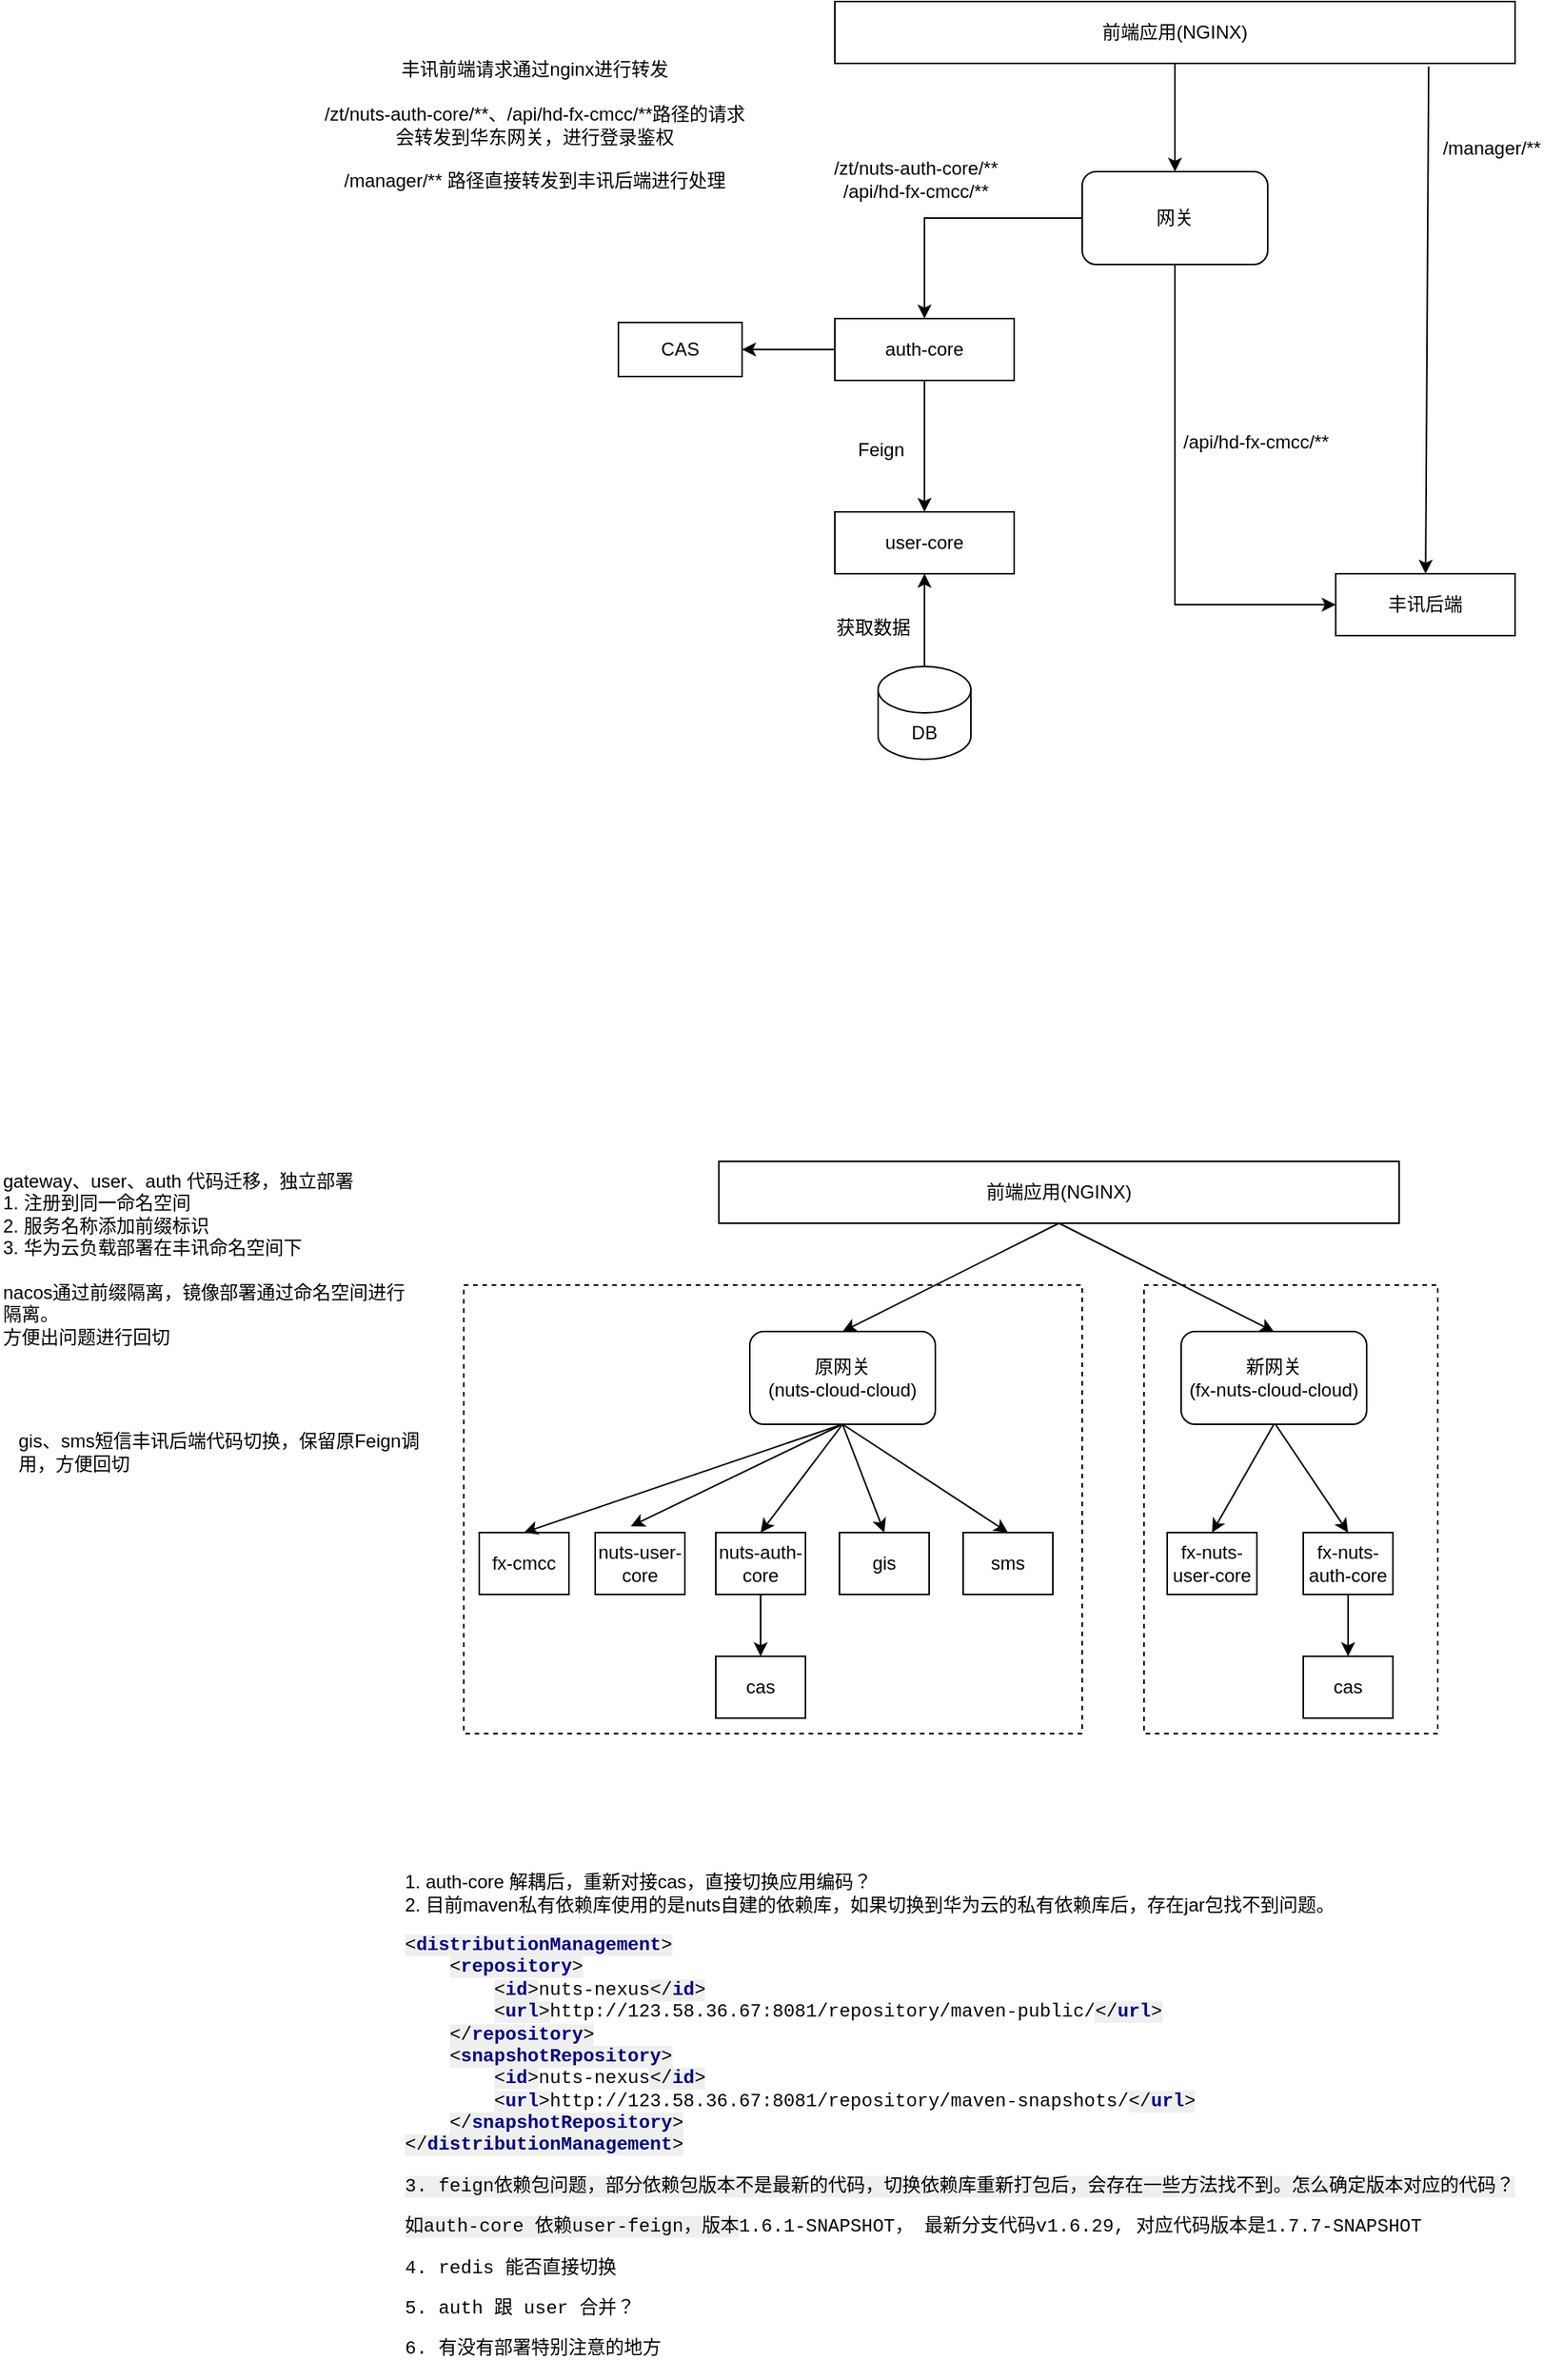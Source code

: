 <mxfile version="20.0.4" type="github">
  <diagram id="0Rd2zlKzjszA67ADvUel" name="Page-1">
    <mxGraphModel dx="3903" dy="839" grid="1" gridSize="10" guides="1" tooltips="1" connect="1" arrows="1" fold="1" page="1" pageScale="1" pageWidth="827" pageHeight="1169" math="0" shadow="0">
      <root>
        <mxCell id="0" />
        <mxCell id="1" parent="0" />
        <mxCell id="j8l-eJ1rH2gUDRsQvT4E-105" value="" style="rounded=0;whiteSpace=wrap;html=1;dashed=1;" vertex="1" parent="1">
          <mxGeometry x="-1120" y="850" width="190" height="290" as="geometry" />
        </mxCell>
        <mxCell id="j8l-eJ1rH2gUDRsQvT4E-104" value="" style="rounded=0;whiteSpace=wrap;html=1;dashed=1;" vertex="1" parent="1">
          <mxGeometry x="-1560" y="850" width="400" height="290" as="geometry" />
        </mxCell>
        <mxCell id="j8l-eJ1rH2gUDRsQvT4E-58" style="edgeStyle=orthogonalEdgeStyle;rounded=0;orthogonalLoop=1;jettySize=auto;html=1;entryX=0.5;entryY=0;entryDx=0;entryDy=0;" edge="1" parent="1" source="j8l-eJ1rH2gUDRsQvT4E-59" target="j8l-eJ1rH2gUDRsQvT4E-62">
          <mxGeometry relative="1" as="geometry" />
        </mxCell>
        <mxCell id="j8l-eJ1rH2gUDRsQvT4E-59" value="前端应用(NGINX)" style="rounded=0;whiteSpace=wrap;html=1;" vertex="1" parent="1">
          <mxGeometry x="-1320" y="20" width="440" height="40" as="geometry" />
        </mxCell>
        <mxCell id="j8l-eJ1rH2gUDRsQvT4E-60" style="edgeStyle=orthogonalEdgeStyle;rounded=0;orthogonalLoop=1;jettySize=auto;html=1;entryX=0;entryY=0.5;entryDx=0;entryDy=0;exitX=0.5;exitY=1;exitDx=0;exitDy=0;" edge="1" parent="1" source="j8l-eJ1rH2gUDRsQvT4E-62" target="j8l-eJ1rH2gUDRsQvT4E-63">
          <mxGeometry relative="1" as="geometry" />
        </mxCell>
        <mxCell id="j8l-eJ1rH2gUDRsQvT4E-61" style="edgeStyle=orthogonalEdgeStyle;rounded=0;orthogonalLoop=1;jettySize=auto;html=1;entryX=0.5;entryY=0;entryDx=0;entryDy=0;" edge="1" parent="1" source="j8l-eJ1rH2gUDRsQvT4E-62" target="j8l-eJ1rH2gUDRsQvT4E-69">
          <mxGeometry relative="1" as="geometry" />
        </mxCell>
        <mxCell id="j8l-eJ1rH2gUDRsQvT4E-62" value="网关" style="rounded=1;whiteSpace=wrap;html=1;" vertex="1" parent="1">
          <mxGeometry x="-1160" y="130" width="120" height="60" as="geometry" />
        </mxCell>
        <mxCell id="j8l-eJ1rH2gUDRsQvT4E-63" value="丰讯后端" style="rounded=0;whiteSpace=wrap;html=1;" vertex="1" parent="1">
          <mxGeometry x="-996" y="390" width="116" height="40" as="geometry" />
        </mxCell>
        <mxCell id="j8l-eJ1rH2gUDRsQvT4E-64" value="" style="endArrow=classic;html=1;rounded=0;exitX=0.873;exitY=1.05;exitDx=0;exitDy=0;exitPerimeter=0;" edge="1" parent="1" source="j8l-eJ1rH2gUDRsQvT4E-59" target="j8l-eJ1rH2gUDRsQvT4E-63">
          <mxGeometry width="50" height="50" relative="1" as="geometry">
            <mxPoint x="-910" y="190" as="sourcePoint" />
            <mxPoint x="-860" y="140" as="targetPoint" />
          </mxGeometry>
        </mxCell>
        <mxCell id="j8l-eJ1rH2gUDRsQvT4E-65" value="/manager/**" style="text;html=1;strokeColor=none;fillColor=none;align=center;verticalAlign=middle;whiteSpace=wrap;rounded=0;" vertex="1" parent="1">
          <mxGeometry x="-940" y="100" width="90" height="30" as="geometry" />
        </mxCell>
        <mxCell id="j8l-eJ1rH2gUDRsQvT4E-66" value="/api/hd-fx-cmcc/**" style="text;html=1;strokeColor=none;fillColor=none;align=center;verticalAlign=middle;whiteSpace=wrap;rounded=0;" vertex="1" parent="1">
          <mxGeometry x="-1110" y="290" width="125" height="30" as="geometry" />
        </mxCell>
        <mxCell id="j8l-eJ1rH2gUDRsQvT4E-67" style="edgeStyle=orthogonalEdgeStyle;rounded=0;orthogonalLoop=1;jettySize=auto;html=1;entryX=0.5;entryY=0;entryDx=0;entryDy=0;" edge="1" parent="1" source="j8l-eJ1rH2gUDRsQvT4E-69" target="j8l-eJ1rH2gUDRsQvT4E-72">
          <mxGeometry relative="1" as="geometry" />
        </mxCell>
        <mxCell id="j8l-eJ1rH2gUDRsQvT4E-68" style="edgeStyle=orthogonalEdgeStyle;rounded=0;orthogonalLoop=1;jettySize=auto;html=1;entryX=1;entryY=0.5;entryDx=0;entryDy=0;" edge="1" parent="1" source="j8l-eJ1rH2gUDRsQvT4E-69" target="j8l-eJ1rH2gUDRsQvT4E-71">
          <mxGeometry relative="1" as="geometry" />
        </mxCell>
        <mxCell id="j8l-eJ1rH2gUDRsQvT4E-69" value="auth-core" style="rounded=0;whiteSpace=wrap;html=1;" vertex="1" parent="1">
          <mxGeometry x="-1320" y="225" width="116" height="40" as="geometry" />
        </mxCell>
        <mxCell id="j8l-eJ1rH2gUDRsQvT4E-70" value="/zt/nuts-auth-core/**&lt;br&gt;/api/hd-fx-cmcc/**" style="text;html=1;strokeColor=none;fillColor=none;align=center;verticalAlign=middle;whiteSpace=wrap;rounded=0;" vertex="1" parent="1">
          <mxGeometry x="-1340" y="120" width="145" height="30" as="geometry" />
        </mxCell>
        <mxCell id="j8l-eJ1rH2gUDRsQvT4E-71" value="CAS" style="rounded=0;whiteSpace=wrap;html=1;" vertex="1" parent="1">
          <mxGeometry x="-1460" y="227.5" width="80" height="35" as="geometry" />
        </mxCell>
        <mxCell id="j8l-eJ1rH2gUDRsQvT4E-72" value="user-core" style="rounded=0;whiteSpace=wrap;html=1;" vertex="1" parent="1">
          <mxGeometry x="-1320" y="350" width="116" height="40" as="geometry" />
        </mxCell>
        <mxCell id="j8l-eJ1rH2gUDRsQvT4E-73" value="Feign" style="text;html=1;strokeColor=none;fillColor=none;align=center;verticalAlign=middle;whiteSpace=wrap;rounded=0;" vertex="1" parent="1">
          <mxGeometry x="-1310" y="295" width="40" height="30" as="geometry" />
        </mxCell>
        <mxCell id="j8l-eJ1rH2gUDRsQvT4E-74" style="edgeStyle=orthogonalEdgeStyle;rounded=0;orthogonalLoop=1;jettySize=auto;html=1;entryX=0.5;entryY=1;entryDx=0;entryDy=0;" edge="1" parent="1" source="j8l-eJ1rH2gUDRsQvT4E-75" target="j8l-eJ1rH2gUDRsQvT4E-72">
          <mxGeometry relative="1" as="geometry" />
        </mxCell>
        <mxCell id="j8l-eJ1rH2gUDRsQvT4E-75" value="DB" style="shape=cylinder3;whiteSpace=wrap;html=1;boundedLbl=1;backgroundOutline=1;size=15;" vertex="1" parent="1">
          <mxGeometry x="-1292" y="450" width="60" height="60" as="geometry" />
        </mxCell>
        <mxCell id="j8l-eJ1rH2gUDRsQvT4E-76" value="获取数据" style="text;html=1;strokeColor=none;fillColor=none;align=center;verticalAlign=middle;whiteSpace=wrap;rounded=0;" vertex="1" parent="1">
          <mxGeometry x="-1320" y="410" width="50" height="30" as="geometry" />
        </mxCell>
        <mxCell id="j8l-eJ1rH2gUDRsQvT4E-77" value="丰讯前端请求通过nginx进行转发&lt;br&gt;&lt;br&gt;/zt/nuts-auth-core/**、/api/hd-fx-cmcc/**路径的请求会转发到华东网关，进行登录鉴权&lt;br&gt;&lt;br&gt;/manager/** 路径直接转发到丰讯后端进行处理" style="text;html=1;strokeColor=none;fillColor=none;align=center;verticalAlign=middle;whiteSpace=wrap;rounded=0;" vertex="1" parent="1">
          <mxGeometry x="-1654" y="20" width="280" height="160" as="geometry" />
        </mxCell>
        <mxCell id="j8l-eJ1rH2gUDRsQvT4E-80" value="前端应用(NGINX)" style="rounded=0;whiteSpace=wrap;html=1;" vertex="1" parent="1">
          <mxGeometry x="-1395" y="770" width="440" height="40" as="geometry" />
        </mxCell>
        <mxCell id="j8l-eJ1rH2gUDRsQvT4E-81" value="原网关&lt;br&gt;(nuts-cloud-cloud)" style="rounded=1;whiteSpace=wrap;html=1;" vertex="1" parent="1">
          <mxGeometry x="-1375" y="880" width="120" height="60" as="geometry" />
        </mxCell>
        <mxCell id="j8l-eJ1rH2gUDRsQvT4E-82" value="新网关&lt;br&gt;(fx-nuts-cloud-cloud)" style="rounded=1;whiteSpace=wrap;html=1;" vertex="1" parent="1">
          <mxGeometry x="-1096" y="880" width="120" height="60" as="geometry" />
        </mxCell>
        <mxCell id="j8l-eJ1rH2gUDRsQvT4E-83" value="nuts-user-core" style="rounded=0;whiteSpace=wrap;html=1;" vertex="1" parent="1">
          <mxGeometry x="-1475" y="1010" width="58" height="40" as="geometry" />
        </mxCell>
        <mxCell id="j8l-eJ1rH2gUDRsQvT4E-113" value="" style="edgeStyle=orthogonalEdgeStyle;rounded=0;orthogonalLoop=1;jettySize=auto;html=1;" edge="1" parent="1" source="j8l-eJ1rH2gUDRsQvT4E-84" target="j8l-eJ1rH2gUDRsQvT4E-110">
          <mxGeometry relative="1" as="geometry" />
        </mxCell>
        <mxCell id="j8l-eJ1rH2gUDRsQvT4E-84" value="fx-nuts-auth-core" style="rounded=0;whiteSpace=wrap;html=1;" vertex="1" parent="1">
          <mxGeometry x="-1017" y="1010" width="58" height="40" as="geometry" />
        </mxCell>
        <mxCell id="j8l-eJ1rH2gUDRsQvT4E-85" value="gis" style="rounded=0;whiteSpace=wrap;html=1;" vertex="1" parent="1">
          <mxGeometry x="-1317" y="1010" width="58" height="40" as="geometry" />
        </mxCell>
        <mxCell id="j8l-eJ1rH2gUDRsQvT4E-86" value="sms" style="rounded=0;whiteSpace=wrap;html=1;" vertex="1" parent="1">
          <mxGeometry x="-1237" y="1010" width="58" height="40" as="geometry" />
        </mxCell>
        <mxCell id="j8l-eJ1rH2gUDRsQvT4E-87" value="fx-nuts-user-core" style="rounded=0;whiteSpace=wrap;html=1;" vertex="1" parent="1">
          <mxGeometry x="-1105" y="1010" width="58" height="40" as="geometry" />
        </mxCell>
        <mxCell id="j8l-eJ1rH2gUDRsQvT4E-112" value="" style="edgeStyle=orthogonalEdgeStyle;rounded=0;orthogonalLoop=1;jettySize=auto;html=1;" edge="1" parent="1" source="j8l-eJ1rH2gUDRsQvT4E-88" target="j8l-eJ1rH2gUDRsQvT4E-111">
          <mxGeometry relative="1" as="geometry" />
        </mxCell>
        <mxCell id="j8l-eJ1rH2gUDRsQvT4E-88" value="nuts-auth-core" style="rounded=0;whiteSpace=wrap;html=1;" vertex="1" parent="1">
          <mxGeometry x="-1397" y="1010" width="58" height="40" as="geometry" />
        </mxCell>
        <mxCell id="j8l-eJ1rH2gUDRsQvT4E-89" value="" style="endArrow=classic;html=1;rounded=0;entryX=0.397;entryY=-0.1;entryDx=0;entryDy=0;entryPerimeter=0;exitX=0.5;exitY=1;exitDx=0;exitDy=0;" edge="1" parent="1" source="j8l-eJ1rH2gUDRsQvT4E-81" target="j8l-eJ1rH2gUDRsQvT4E-83">
          <mxGeometry width="50" height="50" relative="1" as="geometry">
            <mxPoint x="-1525" y="1000" as="sourcePoint" />
            <mxPoint x="-1475" y="950" as="targetPoint" />
          </mxGeometry>
        </mxCell>
        <mxCell id="j8l-eJ1rH2gUDRsQvT4E-90" value="" style="endArrow=classic;html=1;rounded=0;entryX=0.5;entryY=0;entryDx=0;entryDy=0;" edge="1" parent="1" target="j8l-eJ1rH2gUDRsQvT4E-88">
          <mxGeometry width="50" height="50" relative="1" as="geometry">
            <mxPoint x="-1315" y="940" as="sourcePoint" />
            <mxPoint x="-1441.974" y="1016" as="targetPoint" />
          </mxGeometry>
        </mxCell>
        <mxCell id="j8l-eJ1rH2gUDRsQvT4E-91" value="" style="endArrow=classic;html=1;rounded=0;entryX=0.5;entryY=0;entryDx=0;entryDy=0;" edge="1" parent="1" target="j8l-eJ1rH2gUDRsQvT4E-85">
          <mxGeometry width="50" height="50" relative="1" as="geometry">
            <mxPoint x="-1315" y="940" as="sourcePoint" />
            <mxPoint x="-1431.974" y="1026" as="targetPoint" />
          </mxGeometry>
        </mxCell>
        <mxCell id="j8l-eJ1rH2gUDRsQvT4E-92" value="" style="endArrow=classic;html=1;rounded=0;entryX=0.5;entryY=0;entryDx=0;entryDy=0;" edge="1" parent="1" target="j8l-eJ1rH2gUDRsQvT4E-86">
          <mxGeometry width="50" height="50" relative="1" as="geometry">
            <mxPoint x="-1315" y="940" as="sourcePoint" />
            <mxPoint x="-1421.974" y="1036" as="targetPoint" />
          </mxGeometry>
        </mxCell>
        <mxCell id="j8l-eJ1rH2gUDRsQvT4E-93" value="" style="endArrow=classic;html=1;rounded=0;entryX=0.5;entryY=0;entryDx=0;entryDy=0;exitX=0.5;exitY=1;exitDx=0;exitDy=0;" edge="1" parent="1" source="j8l-eJ1rH2gUDRsQvT4E-82" target="j8l-eJ1rH2gUDRsQvT4E-87">
          <mxGeometry width="50" height="50" relative="1" as="geometry">
            <mxPoint x="-1275" y="980" as="sourcePoint" />
            <mxPoint x="-1411.974" y="1046" as="targetPoint" />
          </mxGeometry>
        </mxCell>
        <mxCell id="j8l-eJ1rH2gUDRsQvT4E-94" value="" style="endArrow=classic;html=1;rounded=0;entryX=0.5;entryY=0;entryDx=0;entryDy=0;" edge="1" parent="1" target="j8l-eJ1rH2gUDRsQvT4E-84">
          <mxGeometry width="50" height="50" relative="1" as="geometry">
            <mxPoint x="-1035" y="940" as="sourcePoint" />
            <mxPoint x="-1401.974" y="1056" as="targetPoint" />
          </mxGeometry>
        </mxCell>
        <mxCell id="j8l-eJ1rH2gUDRsQvT4E-95" value="" style="endArrow=classic;html=1;rounded=0;exitX=0.5;exitY=1;exitDx=0;exitDy=0;entryX=0.5;entryY=0;entryDx=0;entryDy=0;" edge="1" parent="1" source="j8l-eJ1rH2gUDRsQvT4E-80" target="j8l-eJ1rH2gUDRsQvT4E-81">
          <mxGeometry width="50" height="50" relative="1" as="geometry">
            <mxPoint x="-1180.03" y="814" as="sourcePoint" />
            <mxPoint x="-1195" y="870" as="targetPoint" />
          </mxGeometry>
        </mxCell>
        <mxCell id="j8l-eJ1rH2gUDRsQvT4E-96" value="" style="endArrow=classic;html=1;rounded=0;entryX=0.5;entryY=0;entryDx=0;entryDy=0;exitX=0.5;exitY=1;exitDx=0;exitDy=0;" edge="1" parent="1" source="j8l-eJ1rH2gUDRsQvT4E-80" target="j8l-eJ1rH2gUDRsQvT4E-82">
          <mxGeometry width="50" height="50" relative="1" as="geometry">
            <mxPoint x="-1245" y="1010" as="sourcePoint" />
            <mxPoint x="-1381.974" y="1076" as="targetPoint" />
          </mxGeometry>
        </mxCell>
        <mxCell id="j8l-eJ1rH2gUDRsQvT4E-98" value="gateway、user、auth 代码迁移，独立部署&lt;br&gt;1. 注册到同一命名空间&lt;br&gt;2. 服务名称添加前缀标识&lt;br&gt;3. 华为云负载部署在丰讯命名空间下&lt;br&gt;&lt;br&gt;nacos通过前缀隔离，镜像部署通过命名空间进行隔离。&lt;br&gt;方便出问题进行回切" style="text;html=1;strokeColor=none;fillColor=none;align=left;verticalAlign=middle;whiteSpace=wrap;rounded=0;" vertex="1" parent="1">
          <mxGeometry x="-1860" y="760" width="270" height="145" as="geometry" />
        </mxCell>
        <mxCell id="j8l-eJ1rH2gUDRsQvT4E-99" value="gis、sms短信丰讯后端代码切换，保留原Feign调用，方便回切" style="text;html=1;strokeColor=none;fillColor=none;align=left;verticalAlign=middle;whiteSpace=wrap;rounded=0;" vertex="1" parent="1">
          <mxGeometry x="-1850" y="930" width="270" height="55" as="geometry" />
        </mxCell>
        <mxCell id="j8l-eJ1rH2gUDRsQvT4E-101" value="1. auth-core 解耦后，重新对接cas，直接切换应用编码？&lt;br&gt;2. 目前maven私有依赖库使用的是nuts自建的依赖库，如果切换到华为云的私有依赖库后，存在jar包找不到问题。&lt;br&gt;&lt;pre style=&quot;background-color: rgb(255, 255, 255); font-family: &amp;quot;Courier New&amp;quot;; font-size: 9pt;&quot;&gt;&lt;span style=&quot;background-color:#efefef;&quot;&gt;&amp;lt;&lt;/span&gt;&lt;span style=&quot;color:#000080;background-color:#efefef;font-weight:bold;&quot;&gt;distributionManagement&lt;/span&gt;&lt;span style=&quot;background-color:#efefef;&quot;&gt;&amp;gt;&lt;/span&gt;&lt;br&gt;    &lt;span style=&quot;background-color:#efefef;&quot;&gt;&amp;lt;&lt;/span&gt;&lt;span style=&quot;color:#000080;background-color:#efefef;font-weight:bold;&quot;&gt;repository&lt;/span&gt;&lt;span style=&quot;background-color:#efefef;&quot;&gt;&amp;gt;&lt;/span&gt;&lt;br&gt;        &lt;span style=&quot;background-color:#efefef;&quot;&gt;&amp;lt;&lt;/span&gt;&lt;span style=&quot;color:#000080;background-color:#efefef;font-weight:bold;&quot;&gt;id&lt;/span&gt;&lt;span style=&quot;background-color:#efefef;&quot;&gt;&amp;gt;&lt;/span&gt;nuts-nexus&lt;span style=&quot;background-color:#efefef;&quot;&gt;&amp;lt;/&lt;/span&gt;&lt;span style=&quot;color:#000080;background-color:#efefef;font-weight:bold;&quot;&gt;id&lt;/span&gt;&lt;span style=&quot;background-color:#efefef;&quot;&gt;&amp;gt;&lt;/span&gt;&lt;br&gt;        &lt;span style=&quot;background-color:#efefef;&quot;&gt;&amp;lt;&lt;/span&gt;&lt;span style=&quot;color:#000080;background-color:#efefef;font-weight:bold;&quot;&gt;url&lt;/span&gt;&lt;span style=&quot;background-color:#efefef;&quot;&gt;&amp;gt;&lt;/span&gt;http://123.58.36.67:8081/repository/maven-public/&lt;span style=&quot;background-color:#efefef;&quot;&gt;&amp;lt;/&lt;/span&gt;&lt;span style=&quot;color:#000080;background-color:#efefef;font-weight:bold;&quot;&gt;url&lt;/span&gt;&lt;span style=&quot;background-color:#efefef;&quot;&gt;&amp;gt;&lt;/span&gt;&lt;br&gt;    &lt;span style=&quot;background-color:#efefef;&quot;&gt;&amp;lt;/&lt;/span&gt;&lt;span style=&quot;color:#000080;background-color:#efefef;font-weight:bold;&quot;&gt;repository&lt;/span&gt;&lt;span style=&quot;background-color:#efefef;&quot;&gt;&amp;gt;&lt;/span&gt;&lt;br&gt;    &lt;span style=&quot;background-color:#efefef;&quot;&gt;&amp;lt;&lt;/span&gt;&lt;span style=&quot;color:#000080;background-color:#efefef;font-weight:bold;&quot;&gt;snapshotRepository&lt;/span&gt;&lt;span style=&quot;background-color:#efefef;&quot;&gt;&amp;gt;&lt;/span&gt;&lt;br&gt;        &lt;span style=&quot;background-color:#efefef;&quot;&gt;&amp;lt;&lt;/span&gt;&lt;span style=&quot;color:#000080;background-color:#efefef;font-weight:bold;&quot;&gt;id&lt;/span&gt;&lt;span style=&quot;background-color:#efefef;&quot;&gt;&amp;gt;&lt;/span&gt;nuts-nexus&lt;span style=&quot;background-color:#efefef;&quot;&gt;&amp;lt;/&lt;/span&gt;&lt;span style=&quot;color:#000080;background-color:#efefef;font-weight:bold;&quot;&gt;id&lt;/span&gt;&lt;span style=&quot;background-color:#efefef;&quot;&gt;&amp;gt;&lt;/span&gt;&lt;br&gt;        &lt;span style=&quot;background-color:#efefef;&quot;&gt;&amp;lt;&lt;/span&gt;&lt;span style=&quot;color:#000080;background-color:#efefef;font-weight:bold;&quot;&gt;url&lt;/span&gt;&lt;span style=&quot;background-color:#efefef;&quot;&gt;&amp;gt;&lt;/span&gt;http://123.58.36.67:8081/repository/maven-snapshots/&lt;span style=&quot;background-color:#efefef;&quot;&gt;&amp;lt;/&lt;/span&gt;&lt;span style=&quot;color:#000080;background-color:#efefef;font-weight:bold;&quot;&gt;url&lt;/span&gt;&lt;span style=&quot;background-color:#efefef;&quot;&gt;&amp;gt;&lt;/span&gt;&lt;br&gt;    &lt;span style=&quot;background-color:#efefef;&quot;&gt;&amp;lt;/&lt;/span&gt;&lt;span style=&quot;color:#000080;background-color:#efefef;font-weight:bold;&quot;&gt;snapshotRepository&lt;/span&gt;&lt;span style=&quot;background-color:#efefef;&quot;&gt;&amp;gt;&lt;/span&gt;&lt;br&gt;&lt;span style=&quot;background-color:#efefef;&quot;&gt;&amp;lt;/&lt;/span&gt;&lt;span style=&quot;color:#000080;background-color:#efefef;font-weight:bold;&quot;&gt;distributionManagement&lt;/span&gt;&lt;span style=&quot;background-color:#efefef;&quot;&gt;&amp;gt;&lt;/span&gt;&lt;/pre&gt;&lt;pre style=&quot;background-color: rgb(255, 255, 255); font-family: &amp;quot;Courier New&amp;quot;; font-size: 9pt;&quot;&gt;&lt;span style=&quot;background-color:#efefef;&quot;&gt;3. feign依赖包问题，部分依赖包版本不是最新的代码，切换依赖库重新打包后，会存在一些方法找不到。怎么确定版本对应的代码？&lt;/span&gt;&lt;/pre&gt;&lt;pre style=&quot;background-color: rgb(255, 255, 255); font-family: &amp;quot;Courier New&amp;quot;; font-size: 9pt;&quot;&gt;&lt;span style=&quot;background-color:#efefef;&quot;&gt;如auth-core 依赖user-feign，版本&lt;/span&gt;1.6.1-SNAPSHOT， 最新分支代码v1.6.29, 对应代码版本是1.7.7-SNAPSHOT&lt;/pre&gt;&lt;pre style=&quot;background-color: rgb(255, 255, 255); font-family: &amp;quot;Courier New&amp;quot;; font-size: 9pt;&quot;&gt;4. redis 能否直接切换&lt;/pre&gt;&lt;pre style=&quot;background-color: rgb(255, 255, 255); font-family: &amp;quot;Courier New&amp;quot;; font-size: 9pt;&quot;&gt;5. auth 跟 user 合并？ &lt;/pre&gt;&lt;pre style=&quot;background-color: rgb(255, 255, 255); font-family: &amp;quot;Courier New&amp;quot;; font-size: 9pt;&quot;&gt;6. 有没有部署特别注意的地方&lt;/pre&gt;" style="text;html=1;strokeColor=none;fillColor=none;align=left;verticalAlign=middle;whiteSpace=wrap;rounded=0;" vertex="1" parent="1">
          <mxGeometry x="-1600" y="1240" width="740" height="305" as="geometry" />
        </mxCell>
        <mxCell id="j8l-eJ1rH2gUDRsQvT4E-107" value="fx-cmcc" style="rounded=0;whiteSpace=wrap;html=1;" vertex="1" parent="1">
          <mxGeometry x="-1550" y="1010" width="58" height="40" as="geometry" />
        </mxCell>
        <mxCell id="j8l-eJ1rH2gUDRsQvT4E-109" value="" style="endArrow=classic;html=1;rounded=0;entryX=0.5;entryY=0;entryDx=0;entryDy=0;exitX=0.5;exitY=1;exitDx=0;exitDy=0;" edge="1" parent="1" source="j8l-eJ1rH2gUDRsQvT4E-81" target="j8l-eJ1rH2gUDRsQvT4E-107">
          <mxGeometry width="50" height="50" relative="1" as="geometry">
            <mxPoint x="-1320" y="940" as="sourcePoint" />
            <mxPoint x="-1358" y="1020" as="targetPoint" />
          </mxGeometry>
        </mxCell>
        <mxCell id="j8l-eJ1rH2gUDRsQvT4E-110" value="cas" style="rounded=0;whiteSpace=wrap;html=1;" vertex="1" parent="1">
          <mxGeometry x="-1017" y="1090" width="58" height="40" as="geometry" />
        </mxCell>
        <mxCell id="j8l-eJ1rH2gUDRsQvT4E-111" value="cas" style="rounded=0;whiteSpace=wrap;html=1;" vertex="1" parent="1">
          <mxGeometry x="-1397" y="1090" width="58" height="40" as="geometry" />
        </mxCell>
      </root>
    </mxGraphModel>
  </diagram>
</mxfile>
